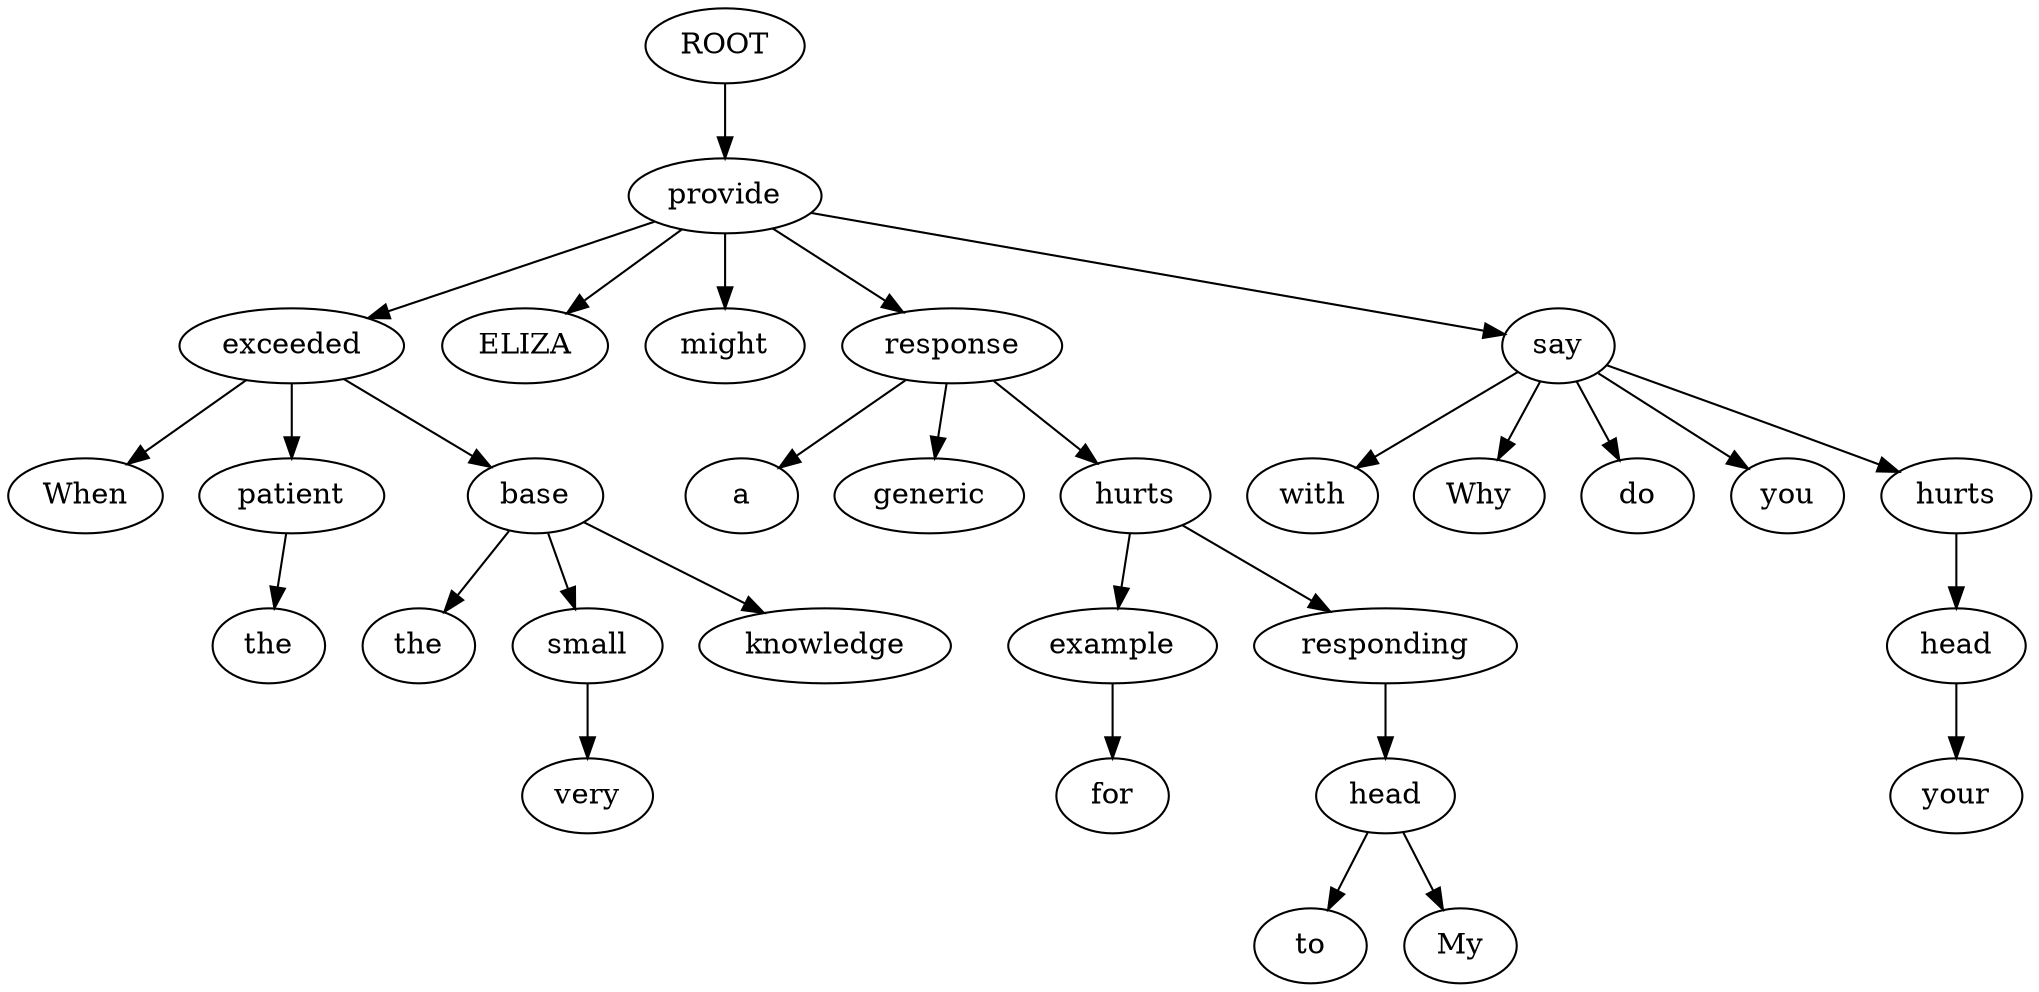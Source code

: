 digraph graph11 {
	node0 [label="ROOT"];
	node1 [label="When"];
	node2 [label="the"];
	node4 [label="patient"];
	node6 [label="exceeded"];
	node7 [label="the"];
	node8 [label="very"];
	node9 [label="small"];
	node10 [label="knowledge"];
	node11 [label="base"];
	node13 [label="ELIZA"];
	node14 [label="might"];
	node15 [label="provide"];
	node16 [label="a"];
	node17 [label="generic"];
	node18 [label="response"];
	node20 [label="for"];
	node21 [label="example"];
	node23 [label="responding"];
	node24 [label="to"];
	node26 [label="My"];
	node27 [label="head"];
	node28 [label="hurts"];
	node30 [label="with"];
	node32 [label="Why"];
	node33 [label="do"];
	node34 [label="you"];
	node35 [label="say"];
	node36 [label="your"];
	node37 [label="head"];
	node38 [label="hurts"];
	node0 -> node15;
	node6 -> node1;
	node4 -> node2;
	node6 -> node4;
	node15 -> node6;
	node11 -> node7;
	node9 -> node8;
	node11 -> node9;
	node11 -> node10;
	node6 -> node11;
	node15 -> node13;
	node15 -> node14;
	node18 -> node16;
	node18 -> node17;
	node15 -> node18;
	node21 -> node20;
	node28 -> node21;
	node28 -> node23;
	node27 -> node24;
	node27 -> node26;
	node23 -> node27;
	node18 -> node28;
	node35 -> node30;
	node35 -> node32;
	node35 -> node33;
	node35 -> node34;
	node15 -> node35;
	node37 -> node36;
	node38 -> node37;
	node35 -> node38;
}
